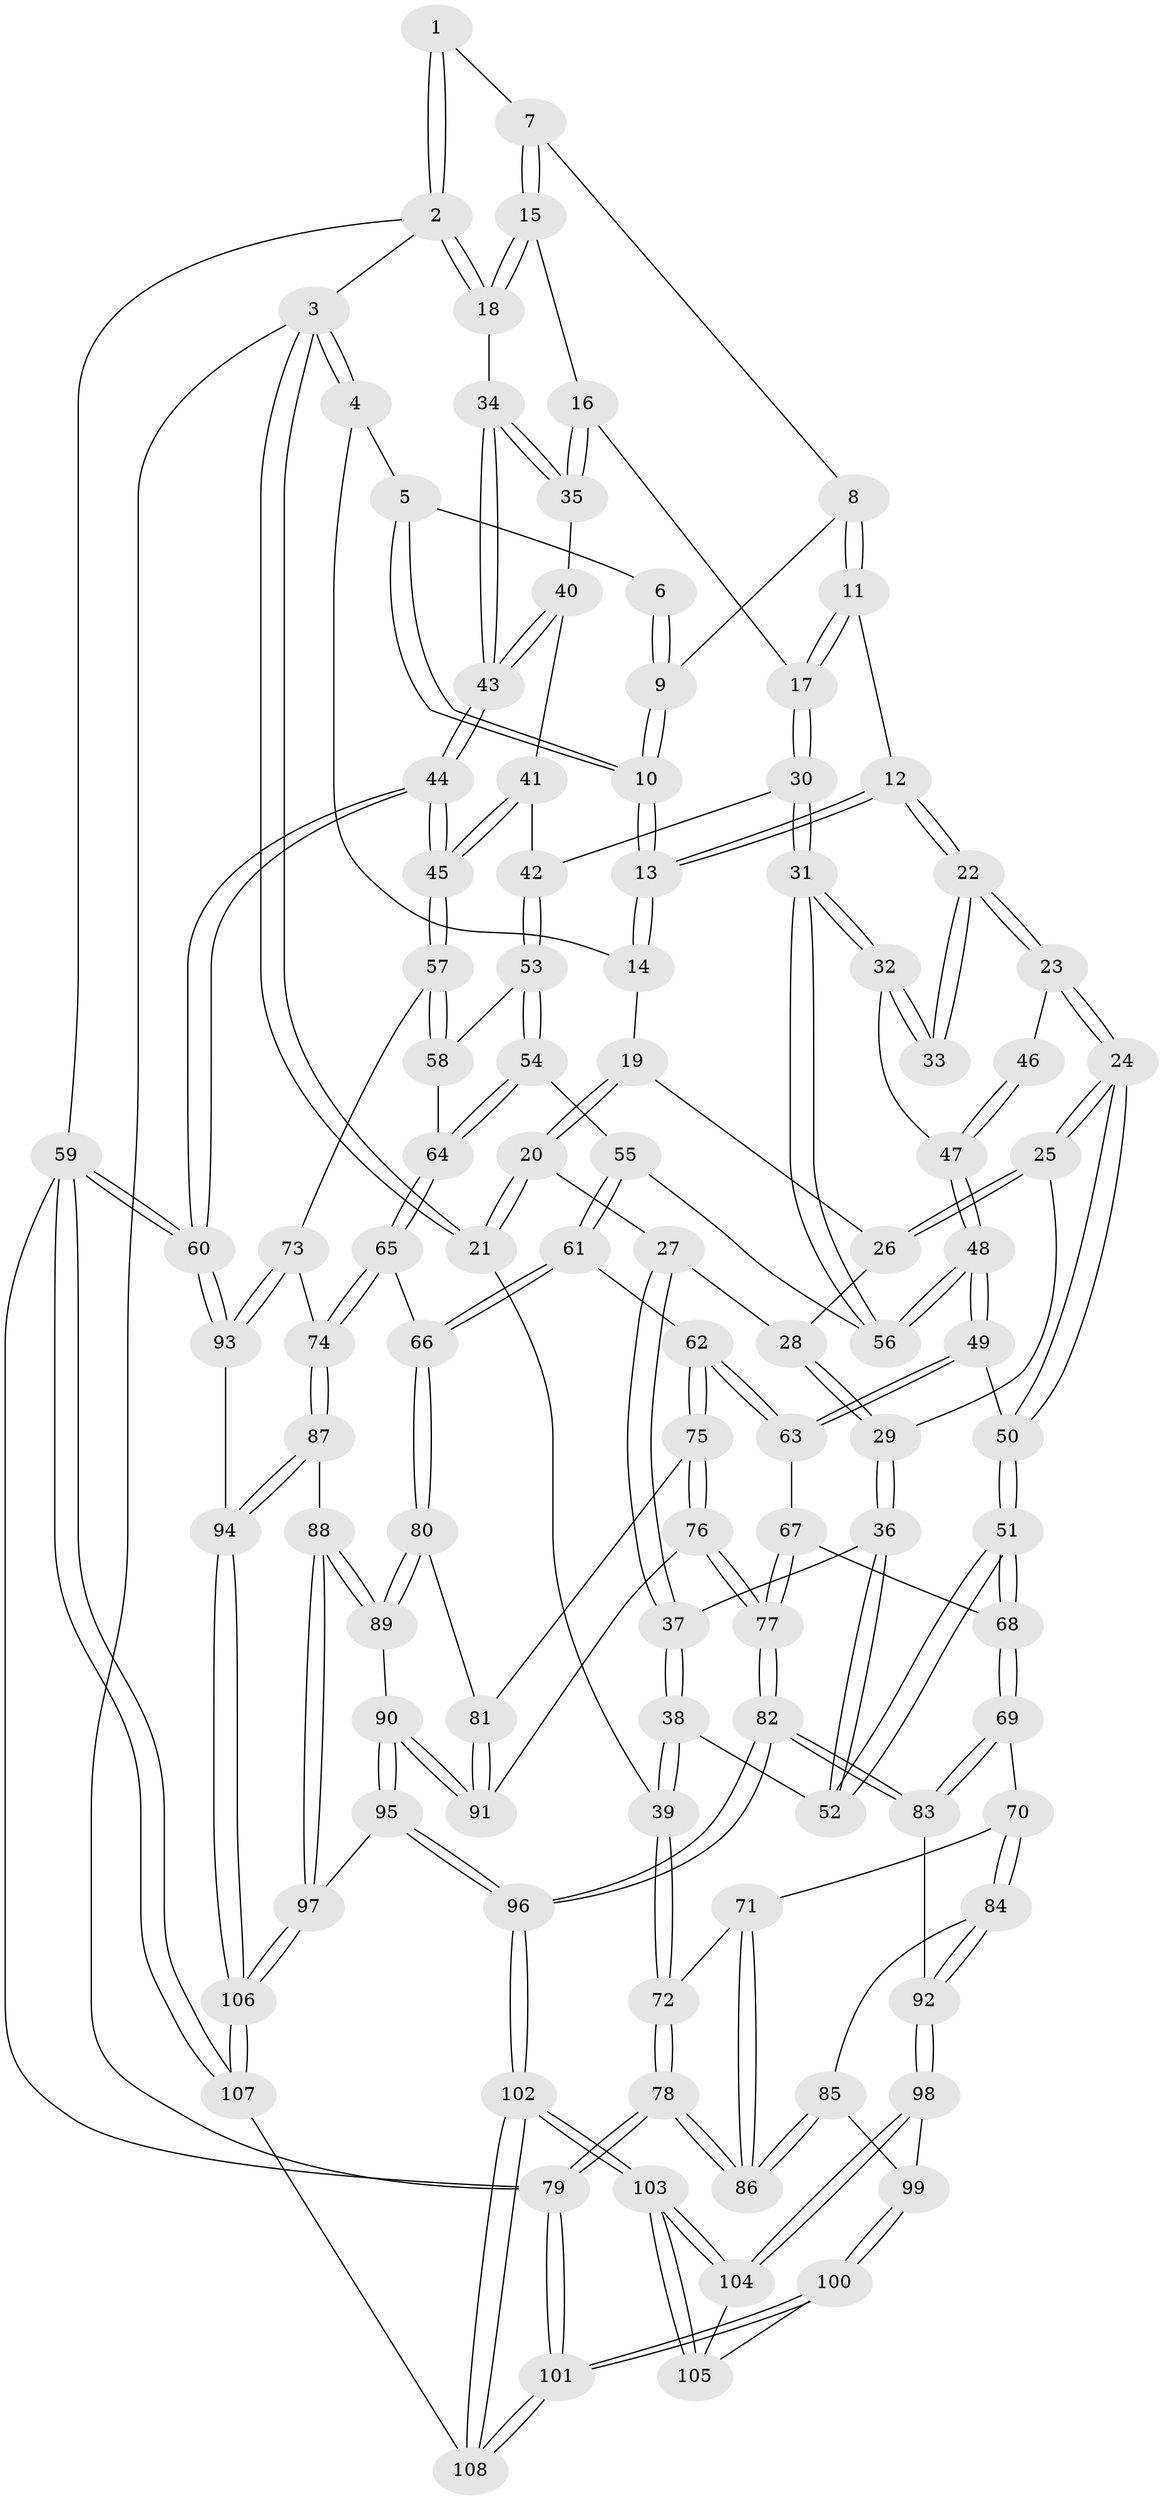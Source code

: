 // coarse degree distribution, {4: 0.484375, 5: 0.359375, 3: 0.125, 7: 0.015625, 6: 0.015625}
// Generated by graph-tools (version 1.1) at 2025/24/03/03/25 07:24:36]
// undirected, 108 vertices, 267 edges
graph export_dot {
graph [start="1"]
  node [color=gray90,style=filled];
  1 [pos="+0.7998015894871578+0"];
  2 [pos="+1+0"];
  3 [pos="+0+0"];
  4 [pos="+0.33778816997471967+0"];
  5 [pos="+0.5651678414957769+0"];
  6 [pos="+0.5953241971173934+0"];
  7 [pos="+0.7725925528278573+0.03160784146000699"];
  8 [pos="+0.6838182228439236+0.0491041973560551"];
  9 [pos="+0.6370168372323377+0.00044510531641826914"];
  10 [pos="+0.5620052985271189+0.14053903011397983"];
  11 [pos="+0.6035176850237944+0.1913001812309124"];
  12 [pos="+0.5773216024837218+0.18874305617944956"];
  13 [pos="+0.5560498397968259+0.16436953935541154"];
  14 [pos="+0.3416048614933081+0.06040101418042103"];
  15 [pos="+0.8151180376752967+0.1323613841494347"];
  16 [pos="+0.7965351089979551+0.19663977536472763"];
  17 [pos="+0.7195703064612543+0.2333714564302329"];
  18 [pos="+1+0"];
  19 [pos="+0.32469797979498405+0.08409948793353796"];
  20 [pos="+0+0.1559859444575008"];
  21 [pos="+0+0.04816709443320556"];
  22 [pos="+0.5290277579312017+0.2741555705715318"];
  23 [pos="+0.37257813384062194+0.3552490365457363"];
  24 [pos="+0.34729312235357956+0.35983135454237436"];
  25 [pos="+0.3129329291695845+0.33541598088097385"];
  26 [pos="+0.31785520660351957+0.14283314353900464"];
  27 [pos="+0.03474785479671527+0.20119675084463878"];
  28 [pos="+0.1352607035493923+0.24899237098030239"];
  29 [pos="+0.2650482474780356+0.346255181406528"];
  30 [pos="+0.7181973456275694+0.36724260168991535"];
  31 [pos="+0.6360411476675233+0.44526930262324943"];
  32 [pos="+0.5920299551024945+0.4196643508102368"];
  33 [pos="+0.5790203516308942+0.40574985104774275"];
  34 [pos="+1+0.2127831736738068"];
  35 [pos="+0.9161017089284429+0.2679677032585394"];
  36 [pos="+0.20812105452850307+0.38858386203796647"];
  37 [pos="+0.10701716455017063+0.37042354426956386"];
  38 [pos="+0+0.4954769748798366"];
  39 [pos="+0+0.49517865026750885"];
  40 [pos="+0.8996616351736095+0.33332383651951947"];
  41 [pos="+0.8853705056547804+0.3644099417515382"];
  42 [pos="+0.807167897940996+0.4192410421796964"];
  43 [pos="+1+0.5882344556048394"];
  44 [pos="+1+0.5980995325357338"];
  45 [pos="+1+0.6110058824881139"];
  46 [pos="+0.4762852708473075+0.4059006243259048"];
  47 [pos="+0.4985900811767066+0.4677415546914517"];
  48 [pos="+0.4482538181706264+0.5599219139201296"];
  49 [pos="+0.439543959109154+0.5647050099750204"];
  50 [pos="+0.37250709846321894+0.5199267984372533"];
  51 [pos="+0.19663691795021968+0.6186041604303282"];
  52 [pos="+0.1484621463639281+0.5557093072239472"];
  53 [pos="+0.8238715694597718+0.477125050107432"];
  54 [pos="+0.6667239711552974+0.5417943836218807"];
  55 [pos="+0.6404450859292723+0.5229732493600799"];
  56 [pos="+0.6382565216594618+0.5197068838509934"];
  57 [pos="+1+0.6134122561400005"];
  58 [pos="+0.8752742605043382+0.5360013912887714"];
  59 [pos="+1+1"];
  60 [pos="+1+0.8764560800556369"];
  61 [pos="+0.5839404415447843+0.6324880029494938"];
  62 [pos="+0.4684738788938705+0.6805660571244672"];
  63 [pos="+0.4558341306472503+0.6532481642344861"];
  64 [pos="+0.7127322515317149+0.606613551003679"];
  65 [pos="+0.7178126231466011+0.6438577627616703"];
  66 [pos="+0.6686518425173399+0.7214651439750415"];
  67 [pos="+0.253912980809097+0.6785067945102697"];
  68 [pos="+0.19681687322626534+0.6546677073262535"];
  69 [pos="+0.1785778942031093+0.6883307668334565"];
  70 [pos="+0.12150863779166768+0.7114076565771009"];
  71 [pos="+0.11148205113750217+0.7149695624913828"];
  72 [pos="+0+0.5625161096180298"];
  73 [pos="+0.9551189661087471+0.6816995360218333"];
  74 [pos="+0.8990276704303766+0.7113210687005403"];
  75 [pos="+0.4719338475641388+0.7237253098299804"];
  76 [pos="+0.45224965691105296+0.77339204690178"];
  77 [pos="+0.41616328885659604+0.8107417618197257"];
  78 [pos="+0+1"];
  79 [pos="+0+1"];
  80 [pos="+0.6668287054791328+0.7282267057154681"];
  81 [pos="+0.6371958718978596+0.7337558038929667"];
  82 [pos="+0.3921940141329228+0.8687638790998035"];
  83 [pos="+0.21736816195386263+0.8451856102316847"];
  84 [pos="+0.11135289102647153+0.8596791993463772"];
  85 [pos="+0.06160825572535969+0.8711098730201224"];
  86 [pos="+0+0.8802244522370121"];
  87 [pos="+0.7967884901732943+0.8480820647114934"];
  88 [pos="+0.7511904905570878+0.8365483339097897"];
  89 [pos="+0.7090225264303047+0.8053428902406622"];
  90 [pos="+0.5915105498153985+0.8608652067522028"];
  91 [pos="+0.5690971159823711+0.8347570135719667"];
  92 [pos="+0.21724961172008697+0.8453274033509417"];
  93 [pos="+0.9596274395813396+0.892740845750838"];
  94 [pos="+0.8514881080307077+0.97256111765084"];
  95 [pos="+0.5840288662029709+0.9552770849754839"];
  96 [pos="+0.45527391028526704+1"];
  97 [pos="+0.6570153571147859+0.9308996288882058"];
  98 [pos="+0.21248750998775337+0.8647760768604632"];
  99 [pos="+0.13784451607084755+0.9210890870554106"];
  100 [pos="+0.10775328003011739+1"];
  101 [pos="+0+1"];
  102 [pos="+0.4474003472400386+1"];
  103 [pos="+0.33340502551951845+1"];
  104 [pos="+0.21177990781143516+0.8856102877299187"];
  105 [pos="+0.19228302768201508+0.9497874069842291"];
  106 [pos="+0.852770064699335+1"];
  107 [pos="+0.8850680424848718+1"];
  108 [pos="+0.4474480853269514+1"];
  1 -- 2;
  1 -- 2;
  1 -- 7;
  2 -- 3;
  2 -- 18;
  2 -- 18;
  2 -- 59;
  3 -- 4;
  3 -- 4;
  3 -- 21;
  3 -- 21;
  3 -- 79;
  4 -- 5;
  4 -- 14;
  5 -- 6;
  5 -- 10;
  5 -- 10;
  6 -- 9;
  6 -- 9;
  7 -- 8;
  7 -- 15;
  7 -- 15;
  8 -- 9;
  8 -- 11;
  8 -- 11;
  9 -- 10;
  9 -- 10;
  10 -- 13;
  10 -- 13;
  11 -- 12;
  11 -- 17;
  11 -- 17;
  12 -- 13;
  12 -- 13;
  12 -- 22;
  12 -- 22;
  13 -- 14;
  13 -- 14;
  14 -- 19;
  15 -- 16;
  15 -- 18;
  15 -- 18;
  16 -- 17;
  16 -- 35;
  16 -- 35;
  17 -- 30;
  17 -- 30;
  18 -- 34;
  19 -- 20;
  19 -- 20;
  19 -- 26;
  20 -- 21;
  20 -- 21;
  20 -- 27;
  21 -- 39;
  22 -- 23;
  22 -- 23;
  22 -- 33;
  22 -- 33;
  23 -- 24;
  23 -- 24;
  23 -- 46;
  24 -- 25;
  24 -- 25;
  24 -- 50;
  24 -- 50;
  25 -- 26;
  25 -- 26;
  25 -- 29;
  26 -- 28;
  27 -- 28;
  27 -- 37;
  27 -- 37;
  28 -- 29;
  28 -- 29;
  29 -- 36;
  29 -- 36;
  30 -- 31;
  30 -- 31;
  30 -- 42;
  31 -- 32;
  31 -- 32;
  31 -- 56;
  31 -- 56;
  32 -- 33;
  32 -- 33;
  32 -- 47;
  34 -- 35;
  34 -- 35;
  34 -- 43;
  34 -- 43;
  35 -- 40;
  36 -- 37;
  36 -- 52;
  36 -- 52;
  37 -- 38;
  37 -- 38;
  38 -- 39;
  38 -- 39;
  38 -- 52;
  39 -- 72;
  39 -- 72;
  40 -- 41;
  40 -- 43;
  40 -- 43;
  41 -- 42;
  41 -- 45;
  41 -- 45;
  42 -- 53;
  42 -- 53;
  43 -- 44;
  43 -- 44;
  44 -- 45;
  44 -- 45;
  44 -- 60;
  44 -- 60;
  45 -- 57;
  45 -- 57;
  46 -- 47;
  46 -- 47;
  47 -- 48;
  47 -- 48;
  48 -- 49;
  48 -- 49;
  48 -- 56;
  48 -- 56;
  49 -- 50;
  49 -- 63;
  49 -- 63;
  50 -- 51;
  50 -- 51;
  51 -- 52;
  51 -- 52;
  51 -- 68;
  51 -- 68;
  53 -- 54;
  53 -- 54;
  53 -- 58;
  54 -- 55;
  54 -- 64;
  54 -- 64;
  55 -- 56;
  55 -- 61;
  55 -- 61;
  57 -- 58;
  57 -- 58;
  57 -- 73;
  58 -- 64;
  59 -- 60;
  59 -- 60;
  59 -- 107;
  59 -- 107;
  59 -- 79;
  60 -- 93;
  60 -- 93;
  61 -- 62;
  61 -- 66;
  61 -- 66;
  62 -- 63;
  62 -- 63;
  62 -- 75;
  62 -- 75;
  63 -- 67;
  64 -- 65;
  64 -- 65;
  65 -- 66;
  65 -- 74;
  65 -- 74;
  66 -- 80;
  66 -- 80;
  67 -- 68;
  67 -- 77;
  67 -- 77;
  68 -- 69;
  68 -- 69;
  69 -- 70;
  69 -- 83;
  69 -- 83;
  70 -- 71;
  70 -- 84;
  70 -- 84;
  71 -- 72;
  71 -- 86;
  71 -- 86;
  72 -- 78;
  72 -- 78;
  73 -- 74;
  73 -- 93;
  73 -- 93;
  74 -- 87;
  74 -- 87;
  75 -- 76;
  75 -- 76;
  75 -- 81;
  76 -- 77;
  76 -- 77;
  76 -- 91;
  77 -- 82;
  77 -- 82;
  78 -- 79;
  78 -- 79;
  78 -- 86;
  78 -- 86;
  79 -- 101;
  79 -- 101;
  80 -- 81;
  80 -- 89;
  80 -- 89;
  81 -- 91;
  81 -- 91;
  82 -- 83;
  82 -- 83;
  82 -- 96;
  82 -- 96;
  83 -- 92;
  84 -- 85;
  84 -- 92;
  84 -- 92;
  85 -- 86;
  85 -- 86;
  85 -- 99;
  87 -- 88;
  87 -- 94;
  87 -- 94;
  88 -- 89;
  88 -- 89;
  88 -- 97;
  88 -- 97;
  89 -- 90;
  90 -- 91;
  90 -- 91;
  90 -- 95;
  90 -- 95;
  92 -- 98;
  92 -- 98;
  93 -- 94;
  94 -- 106;
  94 -- 106;
  95 -- 96;
  95 -- 96;
  95 -- 97;
  96 -- 102;
  96 -- 102;
  97 -- 106;
  97 -- 106;
  98 -- 99;
  98 -- 104;
  98 -- 104;
  99 -- 100;
  99 -- 100;
  100 -- 101;
  100 -- 101;
  100 -- 105;
  101 -- 108;
  101 -- 108;
  102 -- 103;
  102 -- 103;
  102 -- 108;
  102 -- 108;
  103 -- 104;
  103 -- 104;
  103 -- 105;
  103 -- 105;
  104 -- 105;
  106 -- 107;
  106 -- 107;
  107 -- 108;
}
